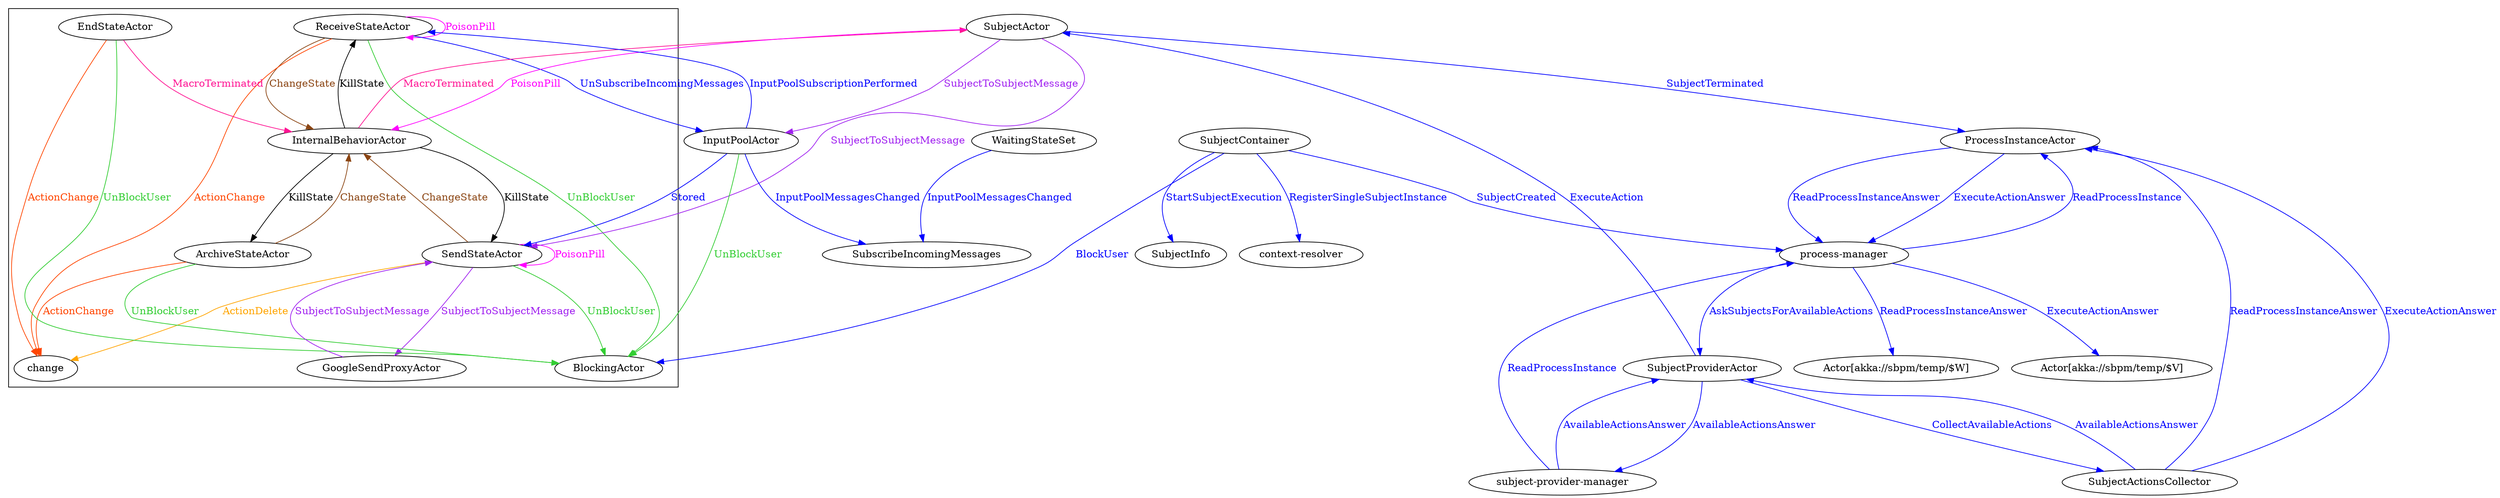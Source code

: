 digraph {
	graph [ranksep=1.5];
	node [label="\N"];
	//subgraph cluster_ProcessInstance {
		//graph [	label=ProcessInstance];
		subgraph cluster_StateActors {
			//graph [label=StateActors];
	ReceiveStateActor ;
	SendStateActor ;
	ArchiveStateActor ;
	BlockingActor ;
	EndStateActor ;

	GoogleSendProxyActor ;
		InternalBehaviorActor ;
	change ;
		}
	"SubjectInfo" ;
	"process-manager" ;
	"subject-provider-manager" ;
	SubjectActionsCollector ;
	SubjectProviderActor ;
		SubjectActor ;
	"SubjectContainer" ;
	"context-resolver" ;
		InputPoolActor ;
		ProcessInstanceActor ;
		SubjectContainer ;
	/*}
	subgraph cluster_FrontendInterfaceActor {
		graph [ label=FrontendInterfaceActor];
	}*/
	"Actor[akka://sbpm/temp/$W]" ;
	
	
	ReceiveStateActor -> InputPoolActor [key=ReceiveStateActor_InputPoolActor__message, color=blue, fontcolor=blue, label=SubscribeIncomingMessages];
	InputPoolActor -> SubscribeIncomingMessages [key=InputPoolActor_SubscribeIncomingMessages__message, color=blue, fontcolor=blue, label=InputPoolMessagesChanged];
	
	SubjectActor -> InputPoolActor [key=SubjectActor_InputPoolActor__message, color=purple, fontcolor=purple, label=SubjectToSubjectMessage];
	SubjectActor -> InternalBehaviorActor [key=SubjectActor_InternalBehaviorActor__message, color=fuchsia, fontcolor=fuchsia, label=PoisonPill];
	SubjectActor -> SendStateActor [key=SubjectActor_SendStateActor__message, color=purple, fontcolor=purple, label=SubjectToSubjectMessage];
	SubjectActor -> ProcessInstanceActor [key=SubjectActor_ProcessInstanceActor__message, color=blue, fontcolor=blue, label=SubjectTerminated];
	ProcessInstanceActor -> "process-manager" [key="ProcessInstanceActor_process-manager__message", color=blue, fontcolor=blue, label=ReadProcessInstanceAnswer];
	InternalBehaviorActor -> SubjectActor [key=InternalBehaviorActor_SubjectActor__message, color=deeppink, fontcolor=deeppink, label=MacroTerminated];
	InternalBehaviorActor -> ArchiveStateActor [key=InternalBehaviorActor_ArchiveStateActor__message, color=black, fontcolor=black, label=KillState];
	InternalBehaviorActor -> SendStateActor [key=InternalBehaviorActor_SendStateActor__message, color=black, fontcolor=black, label=KillState];
	InternalBehaviorActor -> ReceiveStateActor [key=InternalBehaviorActor_ReceiveStateActor__message, color=black, fontcolor=black, label=KillState];
	InputPoolActor -> BlockingActor [key=InputPoolActor_BlockingActor__message, color=limegreen, fontcolor=limegreen, label=UnBlockUser];
	InputPoolActor -> SendStateActor [key=InputPoolActor_SendStateActor__message, color=blue, fontcolor=blue, label=Stored];
	InputPoolActor -> ReceiveStateActor [key=InputPoolActor_ReceiveStateActor__message, color=blue, fontcolor=blue, label=InputPoolSubscriptionPerformed];
	SubjectContainer -> BlockingActor [key=SubjectContainer_BlockingActor__message, color=blue, fontcolor=blue, label=BlockUser];
	SubjectContainer -> "SubjectInfo" [key="SubjectContainer_SubjectInfo__message", color=blue, fontcolor=blue, label=StartSubjectExecution];
	SubjectContainer -> "process-manager" [key="SubjectContainer_process-manager__message", color=blue, fontcolor=blue, label=SubjectCreated];
	"subject-provider-manager" -> SubjectProviderActor [key="subject-provider-manager_SubjectProviderActor__message", color=blue, fontcolor=blue, label=AvailableActionsAnswer];
	"subject-provider-manager" -> "process-manager" [key="subject-provider-manager_process-manager__message", color=blue, fontcolor=blue, label=ReadProcessInstance];
	SubjectProviderActor -> SubjectActor [key=SubjectProviderActor_SubjectActor__message, color=blue, fontcolor=blue, label=ExecuteAction];
	SubjectProviderActor -> "subject-provider-manager" [key="SubjectProviderActor_subject-provider-manager__message", color=blue, fontcolor=blue, label=AvailableActionsAnswer];
	SubjectProviderActor -> SubjectActionsCollector [key=SubjectProviderActor_SubjectActionsCollector__message, color=blue, fontcolor=blue, label=CollectAvailableActions];
	"process-manager" -> "Actor[akka://sbpm/temp/$W]" [key="process-manager_Actor[akka://sbpm/temp/$W]__message", color=blue, fontcolor=blue, label=ReadProcessInstanceAnswer];
	"process-manager" -> SubjectProviderActor [key="process-manager_SubjectProviderActor__message", color=blue, fontcolor=blue, label=AskSubjectsForAvailableActions];
	"process-manager" -> ProcessInstanceActor [key="process-manager_ProcessInstanceActor__message", color=blue, fontcolor=blue, label=ReadProcessInstance];
	SubjectActionsCollector -> SubjectProviderActor [key=SubjectActionsCollector_SubjectProviderActor__message, color=blue, fontcolor=blue, label=AvailableActionsAnswer];
	SubjectActionsCollector -> ProcessInstanceActor [key=SubjectActionsCollector_ProcessInstanceActor__message, color=blue, fontcolor=blue, label=ReadProcessInstanceAnswer];
	SendStateActor -> InternalBehaviorActor [key=SendStateActor_InternalBehaviorActor__message, color=saddlebrown, fontcolor=saddlebrown, label=ChangeState];
	SendStateActor -> change [key=SendStateActor_change__message, color=orange, fontcolor=orange, label=ActionDelete];
	SendStateActor -> BlockingActor [key=SendStateActor_BlockingActor__message, color=limegreen, fontcolor=limegreen, label=UnBlockUser];
	SendStateActor -> GoogleSendProxyActor [key=SendStateActor_GoogleSendProxyActor__message, color=purple, fontcolor=purple, label=SubjectToSubjectMessage];
	SendStateActor -> SendStateActor [key=SendStateActor_SendStateActor__message, color=fuchsia, fontcolor=fuchsia, label=PoisonPill];
	ReceiveStateActor -> InputPoolActor [key=ReceiveStateActor_InputPoolActor__message, color=blue, fontcolor=blue, label=UnSubscribeIncomingMessages];
	ReceiveStateActor -> InternalBehaviorActor [key=ReceiveStateActor_InternalBehaviorActor__message, color=saddlebrown, fontcolor=saddlebrown, label=ChangeState];
	ReceiveStateActor -> change [key=ReceiveStateActor_change__message, color=orangered, fontcolor=orangered, label=ActionChange];
	ReceiveStateActor -> BlockingActor [key=ReceiveStateActor_BlockingActor__message, color=limegreen, fontcolor=limegreen, label=UnBlockUser];
	ReceiveStateActor -> ReceiveStateActor [key=ReceiveStateActor_ReceiveStateActor__message, color=fuchsia, fontcolor=fuchsia, label=PoisonPill];
	ArchiveStateActor -> InternalBehaviorActor [key=ArchiveStateActor_InternalBehaviorActor__message, color=saddlebrown, fontcolor=saddlebrown, label=ChangeState];
	ArchiveStateActor -> change [key=ArchiveStateActor_change__message, color=orangered, fontcolor=orangered, label=ActionChange];
	ArchiveStateActor -> BlockingActor [key=ArchiveStateActor_BlockingActor__message, color=limegreen, fontcolor=limegreen, label=UnBlockUser];
	GoogleSendProxyActor -> SendStateActor [key=GoogleSendProxyActor_SendStateActor__message, color=purple, fontcolor=purple, label=SubjectToSubjectMessage];
	"SubjectContainer" -> "context-resolver" [key="SubjectContainer _context-resolver__message", color=blue, fontcolor=blue, label=RegisterSingleSubjectInstance];
	EndStateActor -> InternalBehaviorActor [key=EndStateActor_InternalBehaviorActor__message, color=deeppink, fontcolor=deeppink, label=MacroTerminated];
	EndStateActor -> change [key=EndStateActor_change__message, color=orangered, fontcolor=orangered, label=ActionChange];
	EndStateActor -> BlockingActor [key=EndStateActor_BlockingActor__message, color=limegreen, fontcolor=limegreen, label=UnBlockUser];


	// nicht in sample betrachtet:

	WaitingStateSet -> SubscribeIncomingMessages [key="asdf1",color=blue, fontcolor=blue,label="InputPoolMessagesChanged"];
	SubjectActionsCollector -> ProcessInstanceActor [key="asdf2",color=blue, fontcolor=blue,label="ExecuteActionAnswer"]
	ProcessInstanceActor -> "process-manager" [key="asdf3",color=blue, fontcolor=blue,label="ExecuteActionAnswer"]
	"process-manager" -> "Actor[akka://sbpm/temp/$V]" [key="asdf4",color=blue, fontcolor=blue,label="ExecuteActionAnswer"]
}
